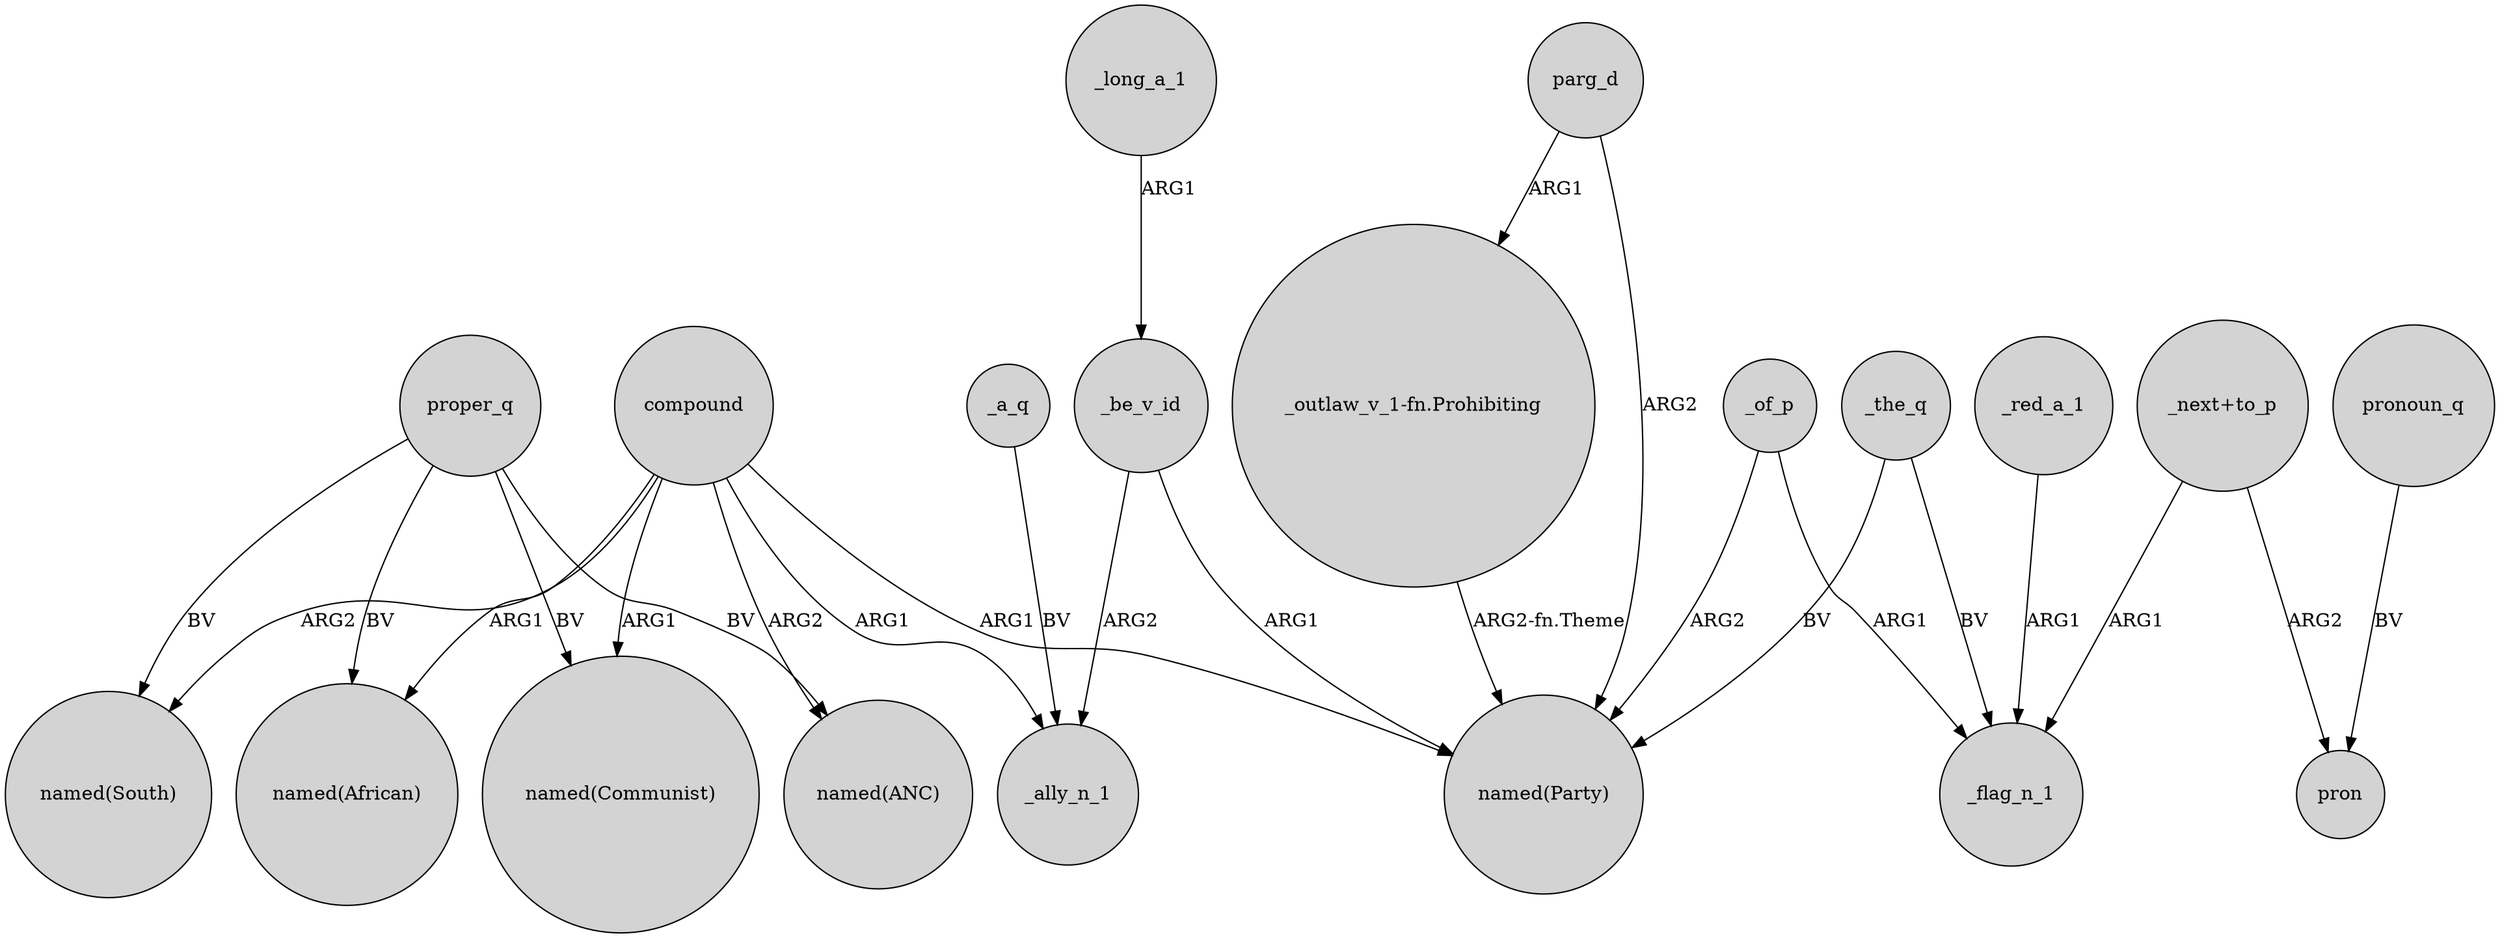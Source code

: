 digraph {
	node [shape=circle style=filled]
	compound -> "named(South)" [label=ARG2]
	parg_d -> "_outlaw_v_1-fn.Prohibiting" [label=ARG1]
	_red_a_1 -> _flag_n_1 [label=ARG1]
	compound -> _ally_n_1 [label=ARG1]
	compound -> "named(African)" [label=ARG1]
	parg_d -> "named(Party)" [label=ARG2]
	proper_q -> "named(African)" [label=BV]
	proper_q -> "named(Communist)" [label=BV]
	_be_v_id -> _ally_n_1 [label=ARG2]
	pronoun_q -> pron [label=BV]
	_the_q -> "named(Party)" [label=BV]
	_a_q -> _ally_n_1 [label=BV]
	proper_q -> "named(ANC)" [label=BV]
	compound -> "named(Party)" [label=ARG1]
	_long_a_1 -> _be_v_id [label=ARG1]
	compound -> "named(ANC)" [label=ARG2]
	_of_p -> "named(Party)" [label=ARG2]
	"_next+to_p" -> _flag_n_1 [label=ARG1]
	_of_p -> _flag_n_1 [label=ARG1]
	"_next+to_p" -> pron [label=ARG2]
	compound -> "named(Communist)" [label=ARG1]
	proper_q -> "named(South)" [label=BV]
	"_outlaw_v_1-fn.Prohibiting" -> "named(Party)" [label="ARG2-fn.Theme"]
	_the_q -> _flag_n_1 [label=BV]
	_be_v_id -> "named(Party)" [label=ARG1]
}
